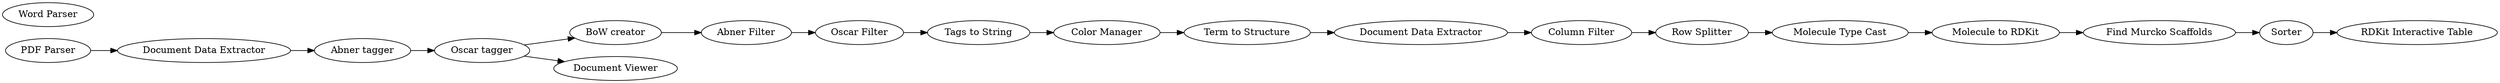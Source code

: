 digraph {
	1 [label="PDF Parser"]
	2 [label="Oscar tagger"]
	3 [label="BoW creator"]
	4 [label="Oscar Filter"]
	5 [label="Document Viewer"]
	6 [label="Abner tagger"]
	7 [label="Abner Filter"]
	8 [label="Document Data Extractor"]
	9 [label="Term to Structure"]
	12 [label="Molecule to RDKit"]
	13 [label="Molecule Type Cast"]
	14 [label="Column Filter"]
	15 [label="Document Data Extractor"]
	16 [label="Word Parser"]
	19 [label="Find Murcko Scaffolds"]
	27 [label="Color Manager"]
	28 [label="Tags to String"]
	29 [label="RDKit Interactive Table"]
	30 [label=Sorter]
	31 [label="Row Splitter"]
	1 -> 8
	2 -> 5
	2 -> 3
	3 -> 7
	4 -> 28
	6 -> 2
	7 -> 4
	8 -> 6
	9 -> 15
	12 -> 19
	13 -> 12
	14 -> 31
	15 -> 14
	19 -> 30
	27 -> 9
	28 -> 27
	30 -> 29
	31 -> 13
	rankdir=LR
}
